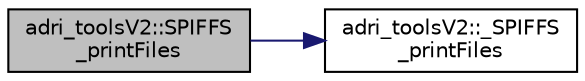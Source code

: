 digraph "adri_toolsV2::SPIFFS_printFiles"
{
 // LATEX_PDF_SIZE
  edge [fontname="Helvetica",fontsize="10",labelfontname="Helvetica",labelfontsize="10"];
  node [fontname="Helvetica",fontsize="10",shape=record];
  rankdir="LR";
  Node1 [label="adri_toolsV2::SPIFFS\l_printFiles",height=0.2,width=0.4,color="black", fillcolor="grey75", style="filled", fontcolor="black",tooltip=" "];
  Node1 -> Node2 [color="midnightblue",fontsize="10",style="solid",fontname="Helvetica"];
  Node2 [label="adri_toolsV2::_SPIFFS\l_printFiles",height=0.2,width=0.4,color="black", fillcolor="white", style="filled",URL="$classadri__tools_v2.html#a58d55b852edf544c5db47722a52dec36",tooltip=" "];
}
